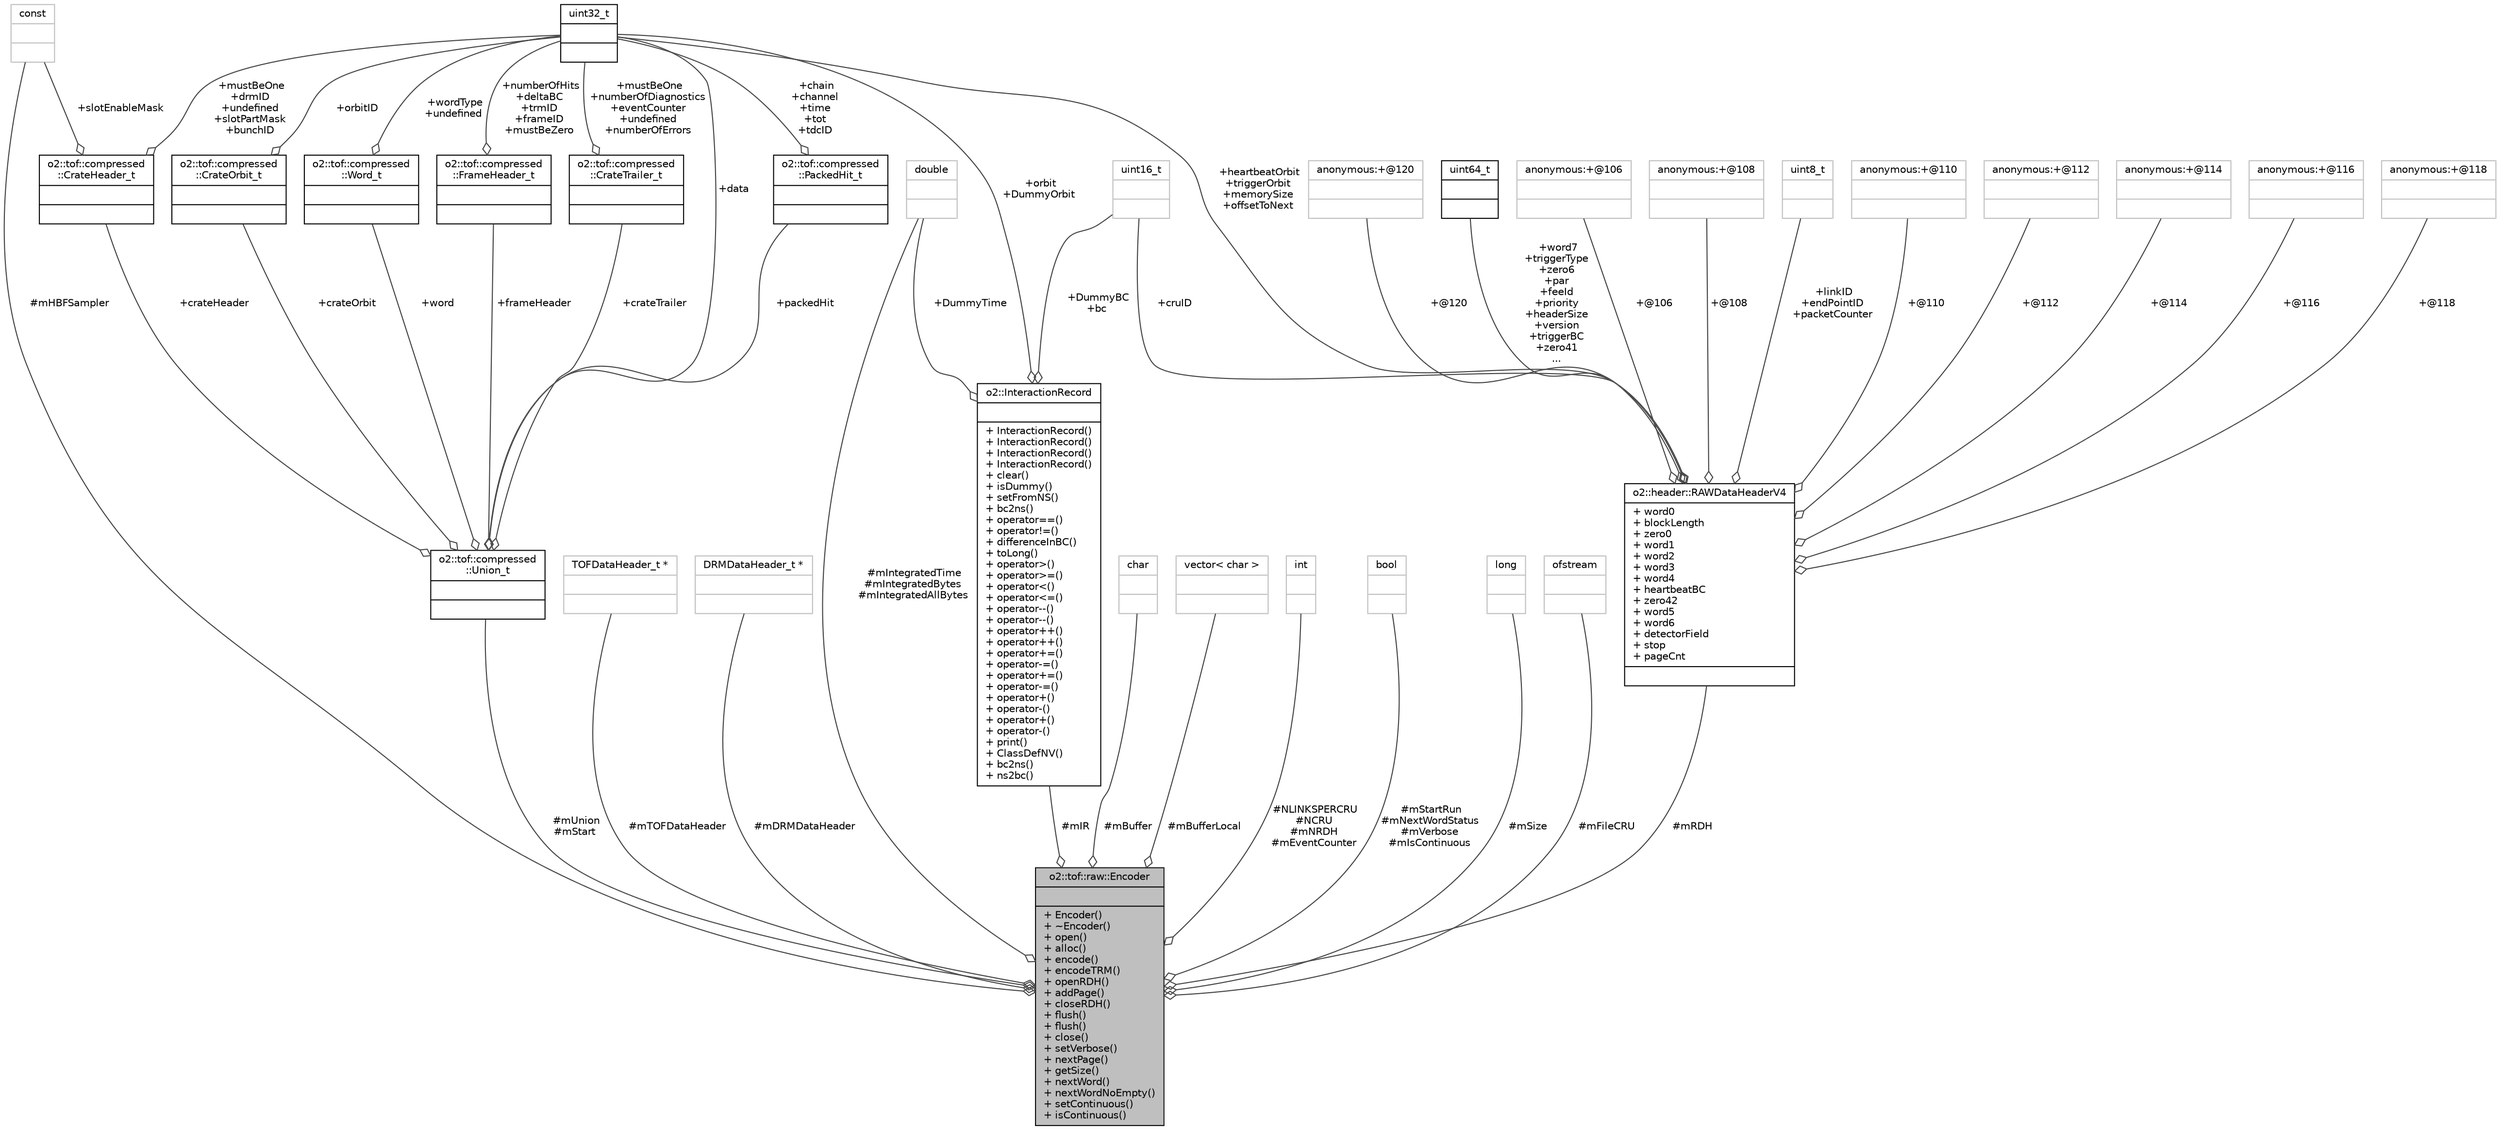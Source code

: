 digraph "o2::tof::raw::Encoder"
{
 // INTERACTIVE_SVG=YES
  bgcolor="transparent";
  edge [fontname="Helvetica",fontsize="10",labelfontname="Helvetica",labelfontsize="10"];
  node [fontname="Helvetica",fontsize="10",shape=record];
  Node1 [label="{o2::tof::raw::Encoder\n||+ Encoder()\l+ ~Encoder()\l+ open()\l+ alloc()\l+ encode()\l+ encodeTRM()\l+ openRDH()\l+ addPage()\l+ closeRDH()\l+ flush()\l+ flush()\l+ close()\l+ setVerbose()\l+ nextPage()\l+ getSize()\l+ nextWord()\l+ nextWordNoEmpty()\l+ setContinuous()\l+ isContinuous()\l}",height=0.2,width=0.4,color="black", fillcolor="grey75", style="filled", fontcolor="black"];
  Node2 -> Node1 [color="grey25",fontsize="10",style="solid",label=" #mIR" ,arrowhead="odiamond",fontname="Helvetica"];
  Node2 [label="{o2::InteractionRecord\n||+ InteractionRecord()\l+ InteractionRecord()\l+ InteractionRecord()\l+ InteractionRecord()\l+ clear()\l+ isDummy()\l+ setFromNS()\l+ bc2ns()\l+ operator==()\l+ operator!=()\l+ differenceInBC()\l+ toLong()\l+ operator\>()\l+ operator\>=()\l+ operator\<()\l+ operator\<=()\l+ operator--()\l+ operator--()\l+ operator++()\l+ operator++()\l+ operator+=()\l+ operator-=()\l+ operator+=()\l+ operator-=()\l+ operator+()\l+ operator-()\l+ operator+()\l+ operator-()\l+ print()\l+ ClassDefNV()\l+ bc2ns()\l+ ns2bc()\l}",height=0.2,width=0.4,color="black",URL="$d1/d21/structo2_1_1InteractionRecord.html"];
  Node3 -> Node2 [color="grey25",fontsize="10",style="solid",label=" +DummyTime" ,arrowhead="odiamond",fontname="Helvetica"];
  Node3 [label="{double\n||}",height=0.2,width=0.4,color="grey75"];
  Node4 -> Node2 [color="grey25",fontsize="10",style="solid",label=" +DummyBC\n+bc" ,arrowhead="odiamond",fontname="Helvetica"];
  Node4 [label="{uint16_t\n||}",height=0.2,width=0.4,color="grey75"];
  Node5 -> Node2 [color="grey25",fontsize="10",style="solid",label=" +orbit\n+DummyOrbit" ,arrowhead="odiamond",fontname="Helvetica"];
  Node5 [label="{uint32_t\n||}",height=0.2,width=0.4,color="black",URL="$d3/d87/classuint32__t.html"];
  Node6 -> Node1 [color="grey25",fontsize="10",style="solid",label=" #mTOFDataHeader" ,arrowhead="odiamond",fontname="Helvetica"];
  Node6 [label="{TOFDataHeader_t *\n||}",height=0.2,width=0.4,color="grey75"];
  Node3 -> Node1 [color="grey25",fontsize="10",style="solid",label=" #mIntegratedTime\n#mIntegratedBytes\n#mIntegratedAllBytes" ,arrowhead="odiamond",fontname="Helvetica"];
  Node7 -> Node1 [color="grey25",fontsize="10",style="solid",label=" #mDRMDataHeader" ,arrowhead="odiamond",fontname="Helvetica"];
  Node7 [label="{DRMDataHeader_t *\n||}",height=0.2,width=0.4,color="grey75"];
  Node8 -> Node1 [color="grey25",fontsize="10",style="solid",label=" #mUnion\n#mStart" ,arrowhead="odiamond",fontname="Helvetica"];
  Node8 [label="{o2::tof::compressed\l::Union_t\n||}",height=0.2,width=0.4,color="black",URL="$df/dd7/uniono2_1_1tof_1_1compressed_1_1Union__t.html"];
  Node9 -> Node8 [color="grey25",fontsize="10",style="solid",label=" +packedHit" ,arrowhead="odiamond",fontname="Helvetica"];
  Node9 [label="{o2::tof::compressed\l::PackedHit_t\n||}",height=0.2,width=0.4,color="black",URL="$df/d87/structo2_1_1tof_1_1compressed_1_1PackedHit__t.html"];
  Node5 -> Node9 [color="grey25",fontsize="10",style="solid",label=" +chain\n+channel\n+time\n+tot\n+tdcID" ,arrowhead="odiamond",fontname="Helvetica"];
  Node10 -> Node8 [color="grey25",fontsize="10",style="solid",label=" +crateTrailer" ,arrowhead="odiamond",fontname="Helvetica"];
  Node10 [label="{o2::tof::compressed\l::CrateTrailer_t\n||}",height=0.2,width=0.4,color="black",URL="$dc/d31/structo2_1_1tof_1_1compressed_1_1CrateTrailer__t.html"];
  Node5 -> Node10 [color="grey25",fontsize="10",style="solid",label=" +mustBeOne\n+numberOfDiagnostics\n+eventCounter\n+undefined\n+numberOfErrors" ,arrowhead="odiamond",fontname="Helvetica"];
  Node11 -> Node8 [color="grey25",fontsize="10",style="solid",label=" +crateOrbit" ,arrowhead="odiamond",fontname="Helvetica"];
  Node11 [label="{o2::tof::compressed\l::CrateOrbit_t\n||}",height=0.2,width=0.4,color="black",URL="$d0/df7/structo2_1_1tof_1_1compressed_1_1CrateOrbit__t.html"];
  Node5 -> Node11 [color="grey25",fontsize="10",style="solid",label=" +orbitID" ,arrowhead="odiamond",fontname="Helvetica"];
  Node12 -> Node8 [color="grey25",fontsize="10",style="solid",label=" +word" ,arrowhead="odiamond",fontname="Helvetica"];
  Node12 [label="{o2::tof::compressed\l::Word_t\n||}",height=0.2,width=0.4,color="black",URL="$d5/d0d/structo2_1_1tof_1_1compressed_1_1Word__t.html"];
  Node5 -> Node12 [color="grey25",fontsize="10",style="solid",label=" +wordType\n+undefined" ,arrowhead="odiamond",fontname="Helvetica"];
  Node5 -> Node8 [color="grey25",fontsize="10",style="solid",label=" +data" ,arrowhead="odiamond",fontname="Helvetica"];
  Node13 -> Node8 [color="grey25",fontsize="10",style="solid",label=" +frameHeader" ,arrowhead="odiamond",fontname="Helvetica"];
  Node13 [label="{o2::tof::compressed\l::FrameHeader_t\n||}",height=0.2,width=0.4,color="black",URL="$df/d7e/structo2_1_1tof_1_1compressed_1_1FrameHeader__t.html"];
  Node5 -> Node13 [color="grey25",fontsize="10",style="solid",label=" +numberOfHits\n+deltaBC\n+trmID\n+frameID\n+mustBeZero" ,arrowhead="odiamond",fontname="Helvetica"];
  Node14 -> Node8 [color="grey25",fontsize="10",style="solid",label=" +crateHeader" ,arrowhead="odiamond",fontname="Helvetica"];
  Node14 [label="{o2::tof::compressed\l::CrateHeader_t\n||}",height=0.2,width=0.4,color="black",URL="$d5/da4/structo2_1_1tof_1_1compressed_1_1CrateHeader__t.html"];
  Node5 -> Node14 [color="grey25",fontsize="10",style="solid",label=" +mustBeOne\n+drmID\n+undefined\n+slotPartMask\n+bunchID" ,arrowhead="odiamond",fontname="Helvetica"];
  Node15 -> Node14 [color="grey25",fontsize="10",style="solid",label=" +slotEnableMask" ,arrowhead="odiamond",fontname="Helvetica"];
  Node15 [label="{const\n||}",height=0.2,width=0.4,color="grey75"];
  Node16 -> Node1 [color="grey25",fontsize="10",style="solid",label=" #mBuffer" ,arrowhead="odiamond",fontname="Helvetica"];
  Node16 [label="{char\n||}",height=0.2,width=0.4,color="grey75"];
  Node17 -> Node1 [color="grey25",fontsize="10",style="solid",label=" #mBufferLocal" ,arrowhead="odiamond",fontname="Helvetica"];
  Node17 [label="{vector\< char \>\n||}",height=0.2,width=0.4,color="grey75"];
  Node18 -> Node1 [color="grey25",fontsize="10",style="solid",label=" #NLINKSPERCRU\n#NCRU\n#mNRDH\n#mEventCounter" ,arrowhead="odiamond",fontname="Helvetica"];
  Node18 [label="{int\n||}",height=0.2,width=0.4,color="grey75"];
  Node19 -> Node1 [color="grey25",fontsize="10",style="solid",label=" #mStartRun\n#mNextWordStatus\n#mVerbose\n#mIsContinuous" ,arrowhead="odiamond",fontname="Helvetica"];
  Node19 [label="{bool\n||}",height=0.2,width=0.4,color="grey75"];
  Node20 -> Node1 [color="grey25",fontsize="10",style="solid",label=" #mSize" ,arrowhead="odiamond",fontname="Helvetica"];
  Node20 [label="{long\n||}",height=0.2,width=0.4,color="grey75"];
  Node15 -> Node1 [color="grey25",fontsize="10",style="solid",label=" #mHBFSampler" ,arrowhead="odiamond",fontname="Helvetica"];
  Node21 -> Node1 [color="grey25",fontsize="10",style="solid",label=" #mFileCRU" ,arrowhead="odiamond",fontname="Helvetica"];
  Node21 [label="{ofstream\n||}",height=0.2,width=0.4,color="grey75"];
  Node22 -> Node1 [color="grey25",fontsize="10",style="solid",label=" #mRDH" ,arrowhead="odiamond",fontname="Helvetica"];
  Node22 [label="{o2::header::RAWDataHeaderV4\n|+ word0\l+ blockLength\l+ zero0\l+ word1\l+ word2\l+ word3\l+ word4\l+ heartbeatBC\l+ zero42\l+ word5\l+ word6\l+ detectorField\l+ stop\l+ pageCnt\l|}",height=0.2,width=0.4,color="black",URL="$d8/d47/structo2_1_1header_1_1RAWDataHeaderV4.html"];
  Node23 -> Node22 [color="grey25",fontsize="10",style="solid",label=" +@120" ,arrowhead="odiamond",fontname="Helvetica"];
  Node23 [label="{anonymous:+@120\n||}",height=0.2,width=0.4,color="grey75"];
  Node24 -> Node22 [color="grey25",fontsize="10",style="solid",label=" +word7\n+triggerType\n+zero6\n+par\n+feeId\n+priority\n+headerSize\n+version\n+triggerBC\n+zero41\n..." ,arrowhead="odiamond",fontname="Helvetica"];
  Node24 [label="{uint64_t\n||}",height=0.2,width=0.4,color="black",URL="$d6/d30/classuint64__t.html"];
  Node4 -> Node22 [color="grey25",fontsize="10",style="solid",label=" +cruID" ,arrowhead="odiamond",fontname="Helvetica"];
  Node25 -> Node22 [color="grey25",fontsize="10",style="solid",label=" +@106" ,arrowhead="odiamond",fontname="Helvetica"];
  Node25 [label="{anonymous:+@106\n||}",height=0.2,width=0.4,color="grey75"];
  Node26 -> Node22 [color="grey25",fontsize="10",style="solid",label=" +@108" ,arrowhead="odiamond",fontname="Helvetica"];
  Node26 [label="{anonymous:+@108\n||}",height=0.2,width=0.4,color="grey75"];
  Node27 -> Node22 [color="grey25",fontsize="10",style="solid",label=" +linkID\n+endPointID\n+packetCounter" ,arrowhead="odiamond",fontname="Helvetica"];
  Node27 [label="{uint8_t\n||}",height=0.2,width=0.4,color="grey75"];
  Node28 -> Node22 [color="grey25",fontsize="10",style="solid",label=" +@110" ,arrowhead="odiamond",fontname="Helvetica"];
  Node28 [label="{anonymous:+@110\n||}",height=0.2,width=0.4,color="grey75"];
  Node5 -> Node22 [color="grey25",fontsize="10",style="solid",label=" +heartbeatOrbit\n+triggerOrbit\n+memorySize\n+offsetToNext" ,arrowhead="odiamond",fontname="Helvetica"];
  Node29 -> Node22 [color="grey25",fontsize="10",style="solid",label=" +@112" ,arrowhead="odiamond",fontname="Helvetica"];
  Node29 [label="{anonymous:+@112\n||}",height=0.2,width=0.4,color="grey75"];
  Node30 -> Node22 [color="grey25",fontsize="10",style="solid",label=" +@114" ,arrowhead="odiamond",fontname="Helvetica"];
  Node30 [label="{anonymous:+@114\n||}",height=0.2,width=0.4,color="grey75"];
  Node31 -> Node22 [color="grey25",fontsize="10",style="solid",label=" +@116" ,arrowhead="odiamond",fontname="Helvetica"];
  Node31 [label="{anonymous:+@116\n||}",height=0.2,width=0.4,color="grey75"];
  Node32 -> Node22 [color="grey25",fontsize="10",style="solid",label=" +@118" ,arrowhead="odiamond",fontname="Helvetica"];
  Node32 [label="{anonymous:+@118\n||}",height=0.2,width=0.4,color="grey75"];
}
